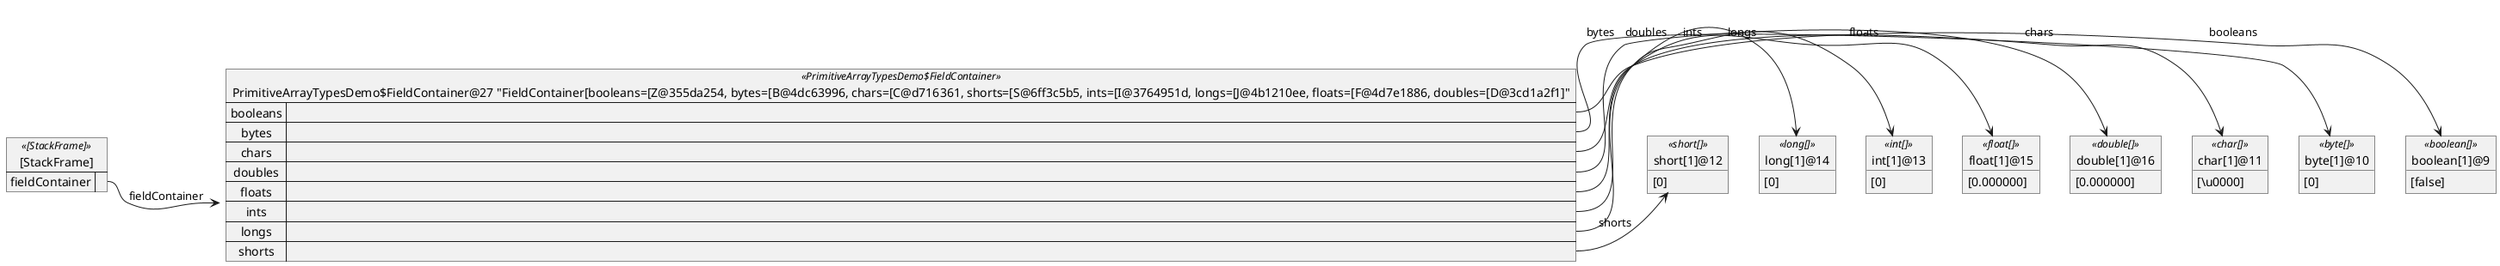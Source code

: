 @startuml
map "[StackFrame]" as _0f07b6f2a31cbd2e26428c51e8660b0dffe6e352 <<[StackFrame]>> {
  fieldContainer =>
}
map "PrimitiveArrayTypesDemo$FieldContainer@27 <U+0022>FieldContainer[booleans=[Z@355da254, bytes=[B@4dc63996, chars=[C@d716361, shorts=[S@6ff3c5b5, ints=[I@3764951d, longs=[J@4b1210ee, floats=[F@4d7e1886, doubles=[D@3cd1a2f1]<U+0022>" as _0f7c198c39679a29377285861c0eab7b301f672d <<PrimitiveArrayTypesDemo$FieldContainer>> {
  booleans =>
  bytes =>
  chars =>
  doubles =>
  floats =>
  ints =>
  longs =>
  shorts =>
}
object "boolean[1]@9" as _b154bfeb1a9320d40888ff4cdef84d83c4a0763e <<boolean[]>> {
  [false]
}
object "byte[1]@10" as _dd7b1158113ccb66341b847e268104fd10a73f08 <<byte[]>> {
  [0]
}
object "char[1]@11" as _107a7f5ab9da095e7ebc472daf37a4b638129ed8 <<char[]>> {
  [\u0000]
}
object "double[1]@16" as _8aab52297f8c7f19a95f5ce7a264c03b1cea2d1e <<double[]>> {
  [0.000000]
}
object "float[1]@15" as _a2d4f1721001eb4a4a134b6572cef2f2015c2280 <<float[]>> {
  [0.000000]
}
object "int[1]@13" as _b44837f8cf9531d95542f988ac73cd2a7cfe6bc2 <<int[]>> {
  [0]
}
object "long[1]@14" as _fcfd466207315f120afc973f533b6ed01d5330bc <<long[]>> {
  [0]
}
object "short[1]@12" as _fad48851f910c6ef0f8c63d5e047b6288c977977 <<short[]>> {
  [0]
}
_0f07b6f2a31cbd2e26428c51e8660b0dffe6e352::fieldContainer => _0f7c198c39679a29377285861c0eab7b301f672d : fieldContainer
_0f7c198c39679a29377285861c0eab7b301f672d::booleans => _b154bfeb1a9320d40888ff4cdef84d83c4a0763e : booleans
_0f7c198c39679a29377285861c0eab7b301f672d::bytes => _dd7b1158113ccb66341b847e268104fd10a73f08 : bytes
_0f7c198c39679a29377285861c0eab7b301f672d::chars => _107a7f5ab9da095e7ebc472daf37a4b638129ed8 : chars
_0f7c198c39679a29377285861c0eab7b301f672d::doubles => _8aab52297f8c7f19a95f5ce7a264c03b1cea2d1e : doubles
_0f7c198c39679a29377285861c0eab7b301f672d::floats => _a2d4f1721001eb4a4a134b6572cef2f2015c2280 : floats
_0f7c198c39679a29377285861c0eab7b301f672d::ints => _b44837f8cf9531d95542f988ac73cd2a7cfe6bc2 : ints
_0f7c198c39679a29377285861c0eab7b301f672d::longs => _fcfd466207315f120afc973f533b6ed01d5330bc : longs
_0f7c198c39679a29377285861c0eab7b301f672d::shorts => _fad48851f910c6ef0f8c63d5e047b6288c977977 : shorts
@enduml
